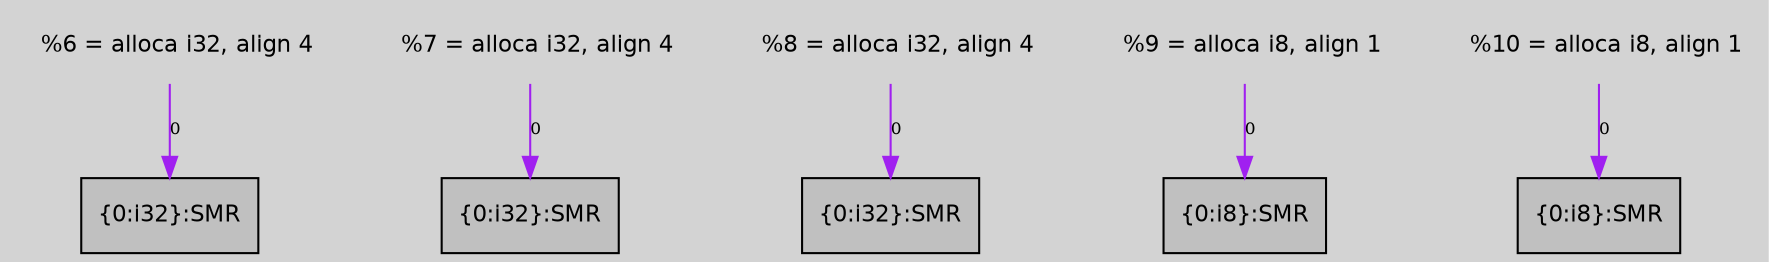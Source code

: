 digraph unnamed {
	graph [center=true, ratio=true, bgcolor=lightgray, fontname=Helvetica];
	node  [fontname=Helvetica, fontsize=11];

	Node0x7fffbc93adc0 [shape=record,fillcolor=gray, style=filled,label="{\{0:i32\}:SMR}"];
	Node0x7fffbc93b670 [shape=record,fillcolor=gray, style=filled,label="{\{0:i32\}:SMR}"];
	Node0x7fffbc93b760 [shape=record,fillcolor=gray, style=filled,label="{\{0:i32\}:SMR}"];
	Node0x7fffbc93b870 [shape=record,fillcolor=gray, style=filled,label="{\{0:i8\}:SMR}"];
	Node0x7fffbc93b930 [shape=record,fillcolor=gray, style=filled,label="{\{0:i8\}:SMR}"];
	Node0x7fffbc925688 [shape=plaintext, label ="  %7 = alloca i32, align 4"];
	Node0x7fffbc925688 -> Node0x7fffbc93b670[arrowtail=tee,label="0",fontsize=8,color=purple];
	Node0x7fffbc9256e8 [shape=plaintext, label ="  %8 = alloca i32, align 4"];
	Node0x7fffbc9256e8 -> Node0x7fffbc93b760[arrowtail=tee,label="0",fontsize=8,color=purple];
	Node0x7fffbc925628 [shape=plaintext, label ="  %6 = alloca i32, align 4"];
	Node0x7fffbc925628 -> Node0x7fffbc93adc0[arrowtail=tee,label="0",fontsize=8,color=purple];
	Node0x7fffbc9257d8 [shape=plaintext, label ="  %9 = alloca i8, align 1"];
	Node0x7fffbc9257d8 -> Node0x7fffbc93b870[arrowtail=tee,label="0",fontsize=8,color=purple];
	Node0x7fffbc925838 [shape=plaintext, label ="  %10 = alloca i8, align 1"];
	Node0x7fffbc925838 -> Node0x7fffbc93b930[arrowtail=tee,label="0",fontsize=8,color=purple];
}
